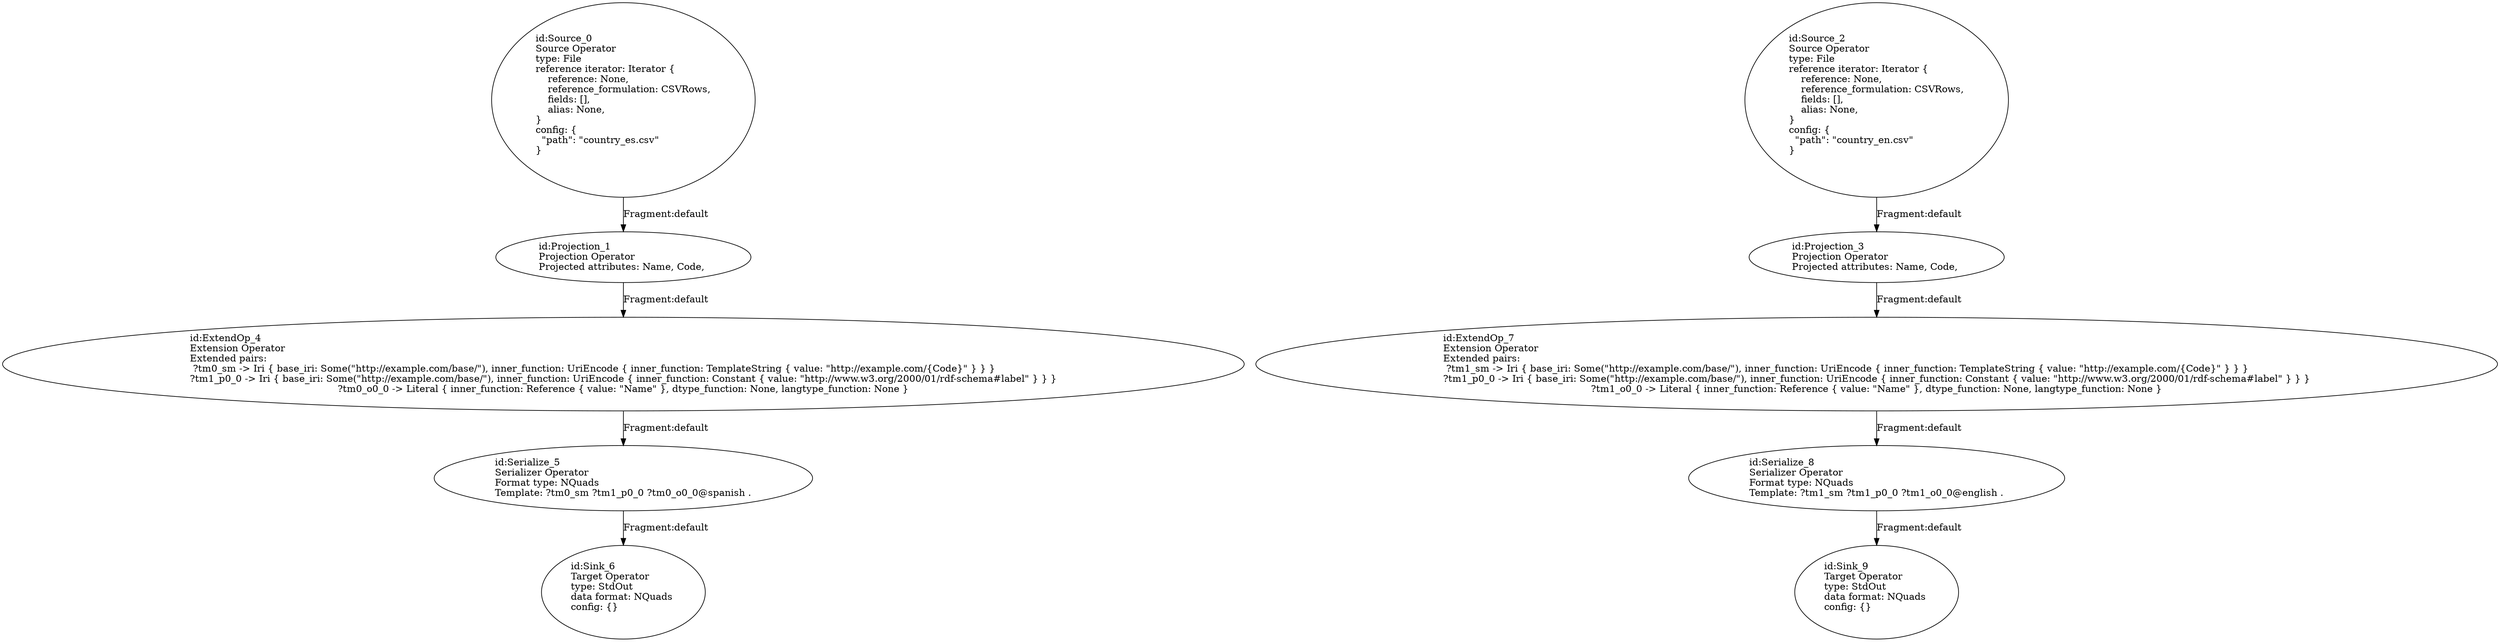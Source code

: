 digraph {
    0 [ label = "id:Source_0 \lSource Operator\ltype: File \lreference iterator: Iterator {\l    reference: None,\l    reference_formulation: CSVRows,\l    fields: [],\l    alias: None,\l} \lconfig: {\l  \"path\": \"country_es.csv\"\l}\l             " ]
    1 [ label = "id:Projection_1 \lProjection Operator\lProjected attributes: Name, Code, " ]
    2 [ label = "id:Source_2 \lSource Operator\ltype: File \lreference iterator: Iterator {\l    reference: None,\l    reference_formulation: CSVRows,\l    fields: [],\l    alias: None,\l} \lconfig: {\l  \"path\": \"country_en.csv\"\l}\l             " ]
    3 [ label = "id:Projection_3 \lProjection Operator\lProjected attributes: Name, Code, " ]
    4 [ label = "id:ExtendOp_4 \lExtension Operator\lExtended pairs: \l ?tm0_sm -> Iri { base_iri: Some(\"http://example.com/base/\"), inner_function: UriEncode { inner_function: TemplateString { value: \"http://example.com/{Code}\" } } }\l?tm1_p0_0 -> Iri { base_iri: Some(\"http://example.com/base/\"), inner_function: UriEncode { inner_function: Constant { value: \"http://www.w3.org/2000/01/rdf-schema#label\" } } }\l?tm0_o0_0 -> Literal { inner_function: Reference { value: \"Name\" }, dtype_function: None, langtype_function: None }" ]
    5 [ label = "id:Serialize_5 \lSerializer Operator\lFormat type: NQuads\lTemplate: ?tm0_sm ?tm1_p0_0 ?tm0_o0_0@spanish ." ]
    6 [ label = "id:Sink_6 \lTarget Operator\ltype: StdOut \ldata format: NQuads \lconfig: {}\l             " ]
    7 [ label = "id:ExtendOp_7 \lExtension Operator\lExtended pairs: \l ?tm1_sm -> Iri { base_iri: Some(\"http://example.com/base/\"), inner_function: UriEncode { inner_function: TemplateString { value: \"http://example.com/{Code}\" } } }\l?tm1_p0_0 -> Iri { base_iri: Some(\"http://example.com/base/\"), inner_function: UriEncode { inner_function: Constant { value: \"http://www.w3.org/2000/01/rdf-schema#label\" } } }\l?tm1_o0_0 -> Literal { inner_function: Reference { value: \"Name\" }, dtype_function: None, langtype_function: None }" ]
    8 [ label = "id:Serialize_8 \lSerializer Operator\lFormat type: NQuads\lTemplate: ?tm1_sm ?tm1_p0_0 ?tm1_o0_0@english ." ]
    9 [ label = "id:Sink_9 \lTarget Operator\ltype: StdOut \ldata format: NQuads \lconfig: {}\l             " ]
    0 -> 1 [ label = "Fragment:default" ]
    2 -> 3 [ label = "Fragment:default" ]
    1 -> 4 [ label = "Fragment:default" ]
    4 -> 5 [ label = "Fragment:default" ]
    5 -> 6 [ label = "Fragment:default" ]
    3 -> 7 [ label = "Fragment:default" ]
    7 -> 8 [ label = "Fragment:default" ]
    8 -> 9 [ label = "Fragment:default" ]
}
